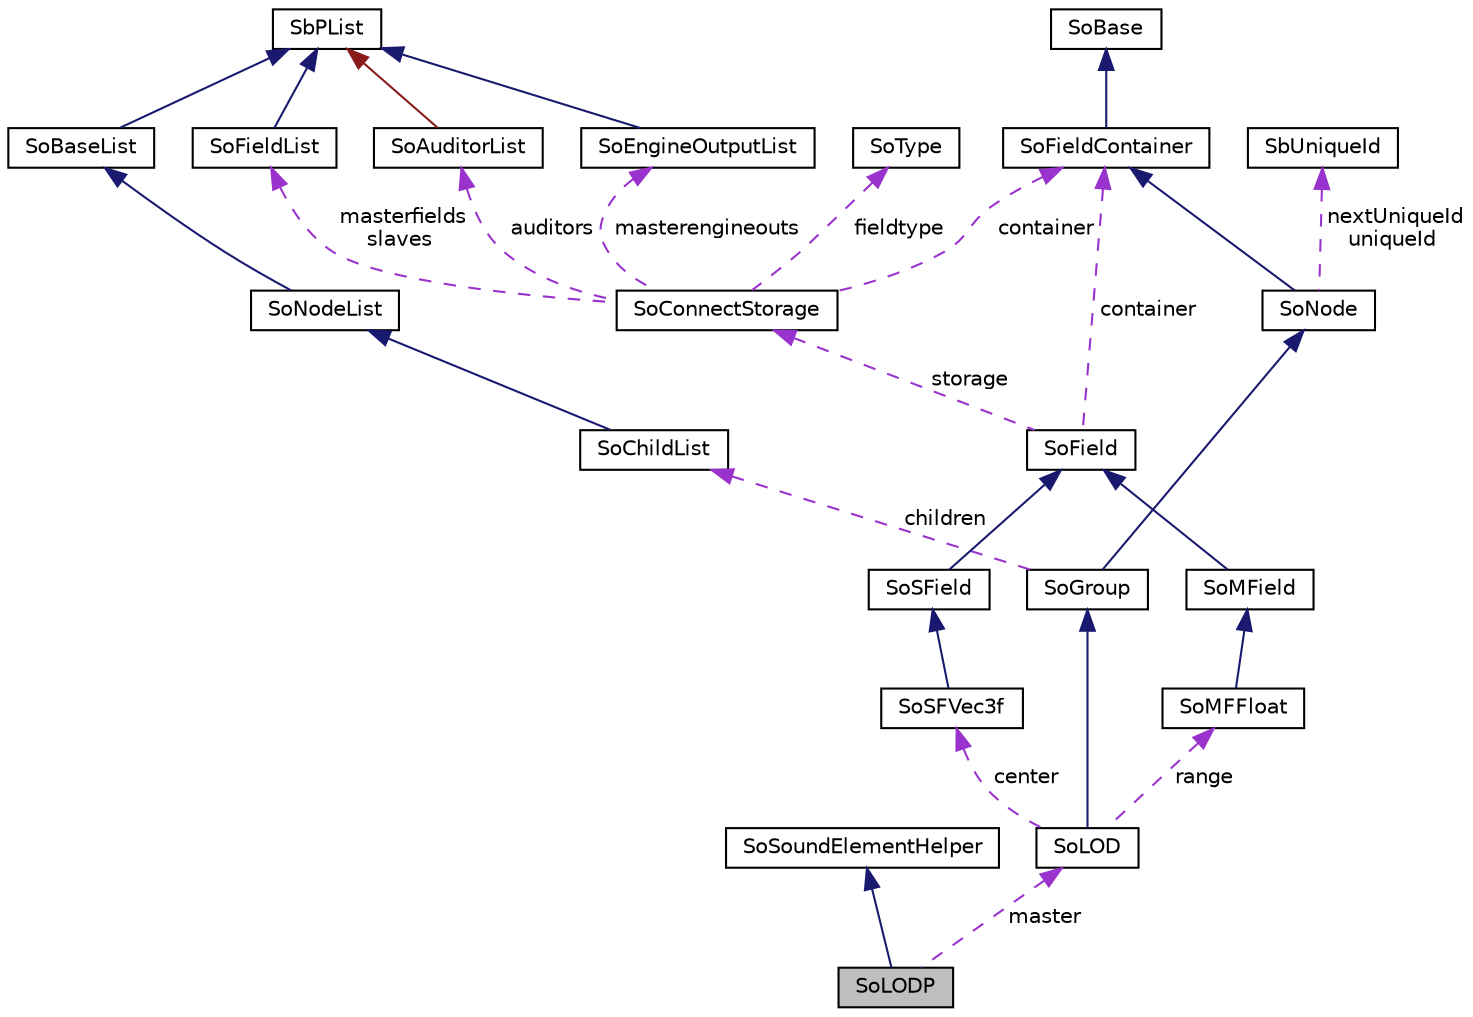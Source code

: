 digraph "SoLODP"
{
 // LATEX_PDF_SIZE
  edge [fontname="Helvetica",fontsize="10",labelfontname="Helvetica",labelfontsize="10"];
  node [fontname="Helvetica",fontsize="10",shape=record];
  Node1 [label="SoLODP",height=0.2,width=0.4,color="black", fillcolor="grey75", style="filled", fontcolor="black",tooltip=" "];
  Node2 -> Node1 [dir="back",color="midnightblue",fontsize="10",style="solid",fontname="Helvetica"];
  Node2 [label="SoSoundElementHelper",height=0.2,width=0.4,color="black", fillcolor="white", style="filled",URL="$classSoSoundElementHelper.html",tooltip=" "];
  Node3 -> Node1 [dir="back",color="darkorchid3",fontsize="10",style="dashed",label=" master" ,fontname="Helvetica"];
  Node3 [label="SoLOD",height=0.2,width=0.4,color="black", fillcolor="white", style="filled",URL="$classSoLOD.html",tooltip="The SoLOD class is used to choose a child based distance between viewer and object."];
  Node4 -> Node3 [dir="back",color="midnightblue",fontsize="10",style="solid",fontname="Helvetica"];
  Node4 [label="SoGroup",height=0.2,width=0.4,color="black", fillcolor="white", style="filled",URL="$classSoGroup.html",tooltip="The SoGroup class is a node which managed other node instances."];
  Node5 -> Node4 [dir="back",color="midnightblue",fontsize="10",style="solid",fontname="Helvetica"];
  Node5 [label="SoNode",height=0.2,width=0.4,color="black", fillcolor="white", style="filled",URL="$classSoNode.html",tooltip="The SoNode class is the base class for nodes used in scene graphs."];
  Node6 -> Node5 [dir="back",color="midnightblue",fontsize="10",style="solid",fontname="Helvetica"];
  Node6 [label="SoFieldContainer",height=0.2,width=0.4,color="black", fillcolor="white", style="filled",URL="$classSoFieldContainer.html",tooltip="The SoFieldContainer class is a base class for all classes that contain fields."];
  Node7 -> Node6 [dir="back",color="midnightblue",fontsize="10",style="solid",fontname="Helvetica"];
  Node7 [label="SoBase",height=0.2,width=0.4,color="black", fillcolor="white", style="filled",URL="$classSoBase.html",tooltip="The SoBase class is the top-level superclass for a number of class-hierarchies."];
  Node8 -> Node5 [dir="back",color="darkorchid3",fontsize="10",style="dashed",label=" nextUniqueId\nuniqueId" ,fontname="Helvetica"];
  Node8 [label="SbUniqueId",height=0.2,width=0.4,color="black", fillcolor="white", style="filled",URL="$classSbUniqueId.html",tooltip="SbUniqueId is an integer type for node identifiers."];
  Node9 -> Node4 [dir="back",color="darkorchid3",fontsize="10",style="dashed",label=" children" ,fontname="Helvetica"];
  Node9 [label="SoChildList",height=0.2,width=0.4,color="black", fillcolor="white", style="filled",URL="$classSoChildList.html",tooltip="The SoChildList class is a container for node children."];
  Node10 -> Node9 [dir="back",color="midnightblue",fontsize="10",style="solid",fontname="Helvetica"];
  Node10 [label="SoNodeList",height=0.2,width=0.4,color="black", fillcolor="white", style="filled",URL="$classSoNodeList.html",tooltip="The SoNodeList class is a container for pointers to SoNode objects."];
  Node11 -> Node10 [dir="back",color="midnightblue",fontsize="10",style="solid",fontname="Helvetica"];
  Node11 [label="SoBaseList",height=0.2,width=0.4,color="black", fillcolor="white", style="filled",URL="$classSoBaseList.html",tooltip="The SoBaseList class is a container for pointers to SoBase derived objects."];
  Node12 -> Node11 [dir="back",color="midnightblue",fontsize="10",style="solid",fontname="Helvetica"];
  Node12 [label="SbPList",height=0.2,width=0.4,color="black", fillcolor="white", style="filled",URL="$classSbPList.html",tooltip="The SbPList class is a container class for void pointers."];
  Node13 -> Node3 [dir="back",color="darkorchid3",fontsize="10",style="dashed",label=" range" ,fontname="Helvetica"];
  Node13 [label="SoMFFloat",height=0.2,width=0.4,color="black", fillcolor="white", style="filled",URL="$classSoMFFloat.html",tooltip="The SoMFFloat class is a container for floating point values."];
  Node14 -> Node13 [dir="back",color="midnightblue",fontsize="10",style="solid",fontname="Helvetica"];
  Node14 [label="SoMField",height=0.2,width=0.4,color="black", fillcolor="white", style="filled",URL="$classSoMField.html",tooltip="The SoMField class is the base class for fields which can contain multiple values."];
  Node15 -> Node14 [dir="back",color="midnightblue",fontsize="10",style="solid",fontname="Helvetica"];
  Node15 [label="SoField",height=0.2,width=0.4,color="black", fillcolor="white", style="filled",URL="$classSoField.html",tooltip="The SoField class is the top-level abstract base class for fields."];
  Node6 -> Node15 [dir="back",color="darkorchid3",fontsize="10",style="dashed",label=" container" ,fontname="Helvetica"];
  Node16 -> Node15 [dir="back",color="darkorchid3",fontsize="10",style="dashed",label=" storage" ,fontname="Helvetica"];
  Node16 [label="SoConnectStorage",height=0.2,width=0.4,color="black", fillcolor="white", style="filled",URL="$classSoConnectStorage.html",tooltip=" "];
  Node17 -> Node16 [dir="back",color="darkorchid3",fontsize="10",style="dashed",label=" masterfields\nslaves" ,fontname="Helvetica"];
  Node17 [label="SoFieldList",height=0.2,width=0.4,color="black", fillcolor="white", style="filled",URL="$classSoFieldList.html",tooltip="The SoFieldList class is a container for pointers to SoField objects."];
  Node12 -> Node17 [dir="back",color="midnightblue",fontsize="10",style="solid",fontname="Helvetica"];
  Node18 -> Node16 [dir="back",color="darkorchid3",fontsize="10",style="dashed",label=" auditors" ,fontname="Helvetica"];
  Node18 [label="SoAuditorList",height=0.2,width=0.4,color="black", fillcolor="white", style="filled",URL="$classSoAuditorList.html",tooltip="The SoAuditorList class is used to keep track of auditors for certain object classes."];
  Node12 -> Node18 [dir="back",color="firebrick4",fontsize="10",style="solid",fontname="Helvetica"];
  Node6 -> Node16 [dir="back",color="darkorchid3",fontsize="10",style="dashed",label=" container" ,fontname="Helvetica"];
  Node19 -> Node16 [dir="back",color="darkorchid3",fontsize="10",style="dashed",label=" fieldtype" ,fontname="Helvetica"];
  Node19 [label="SoType",height=0.2,width=0.4,color="black", fillcolor="white", style="filled",URL="$classSoType.html",tooltip="The SoType class is the basis for the runtime type system in Coin."];
  Node20 -> Node16 [dir="back",color="darkorchid3",fontsize="10",style="dashed",label=" masterengineouts" ,fontname="Helvetica"];
  Node20 [label="SoEngineOutputList",height=0.2,width=0.4,color="black", fillcolor="white", style="filled",URL="$classSoEngineOutputList.html",tooltip="The SoEngineOutputList class is a container for SoEngineOutput objects."];
  Node12 -> Node20 [dir="back",color="midnightblue",fontsize="10",style="solid",fontname="Helvetica"];
  Node21 -> Node3 [dir="back",color="darkorchid3",fontsize="10",style="dashed",label=" center" ,fontname="Helvetica"];
  Node21 [label="SoSFVec3f",height=0.2,width=0.4,color="black", fillcolor="white", style="filled",URL="$classSoSFVec3f.html",tooltip="The SoSFVec3f class is a container for an SbVec3f vector."];
  Node22 -> Node21 [dir="back",color="midnightblue",fontsize="10",style="solid",fontname="Helvetica"];
  Node22 [label="SoSField",height=0.2,width=0.4,color="black", fillcolor="white", style="filled",URL="$classSoSField.html",tooltip="The SoSField class is the base class for fields which contains only a single value."];
  Node15 -> Node22 [dir="back",color="midnightblue",fontsize="10",style="solid",fontname="Helvetica"];
}
